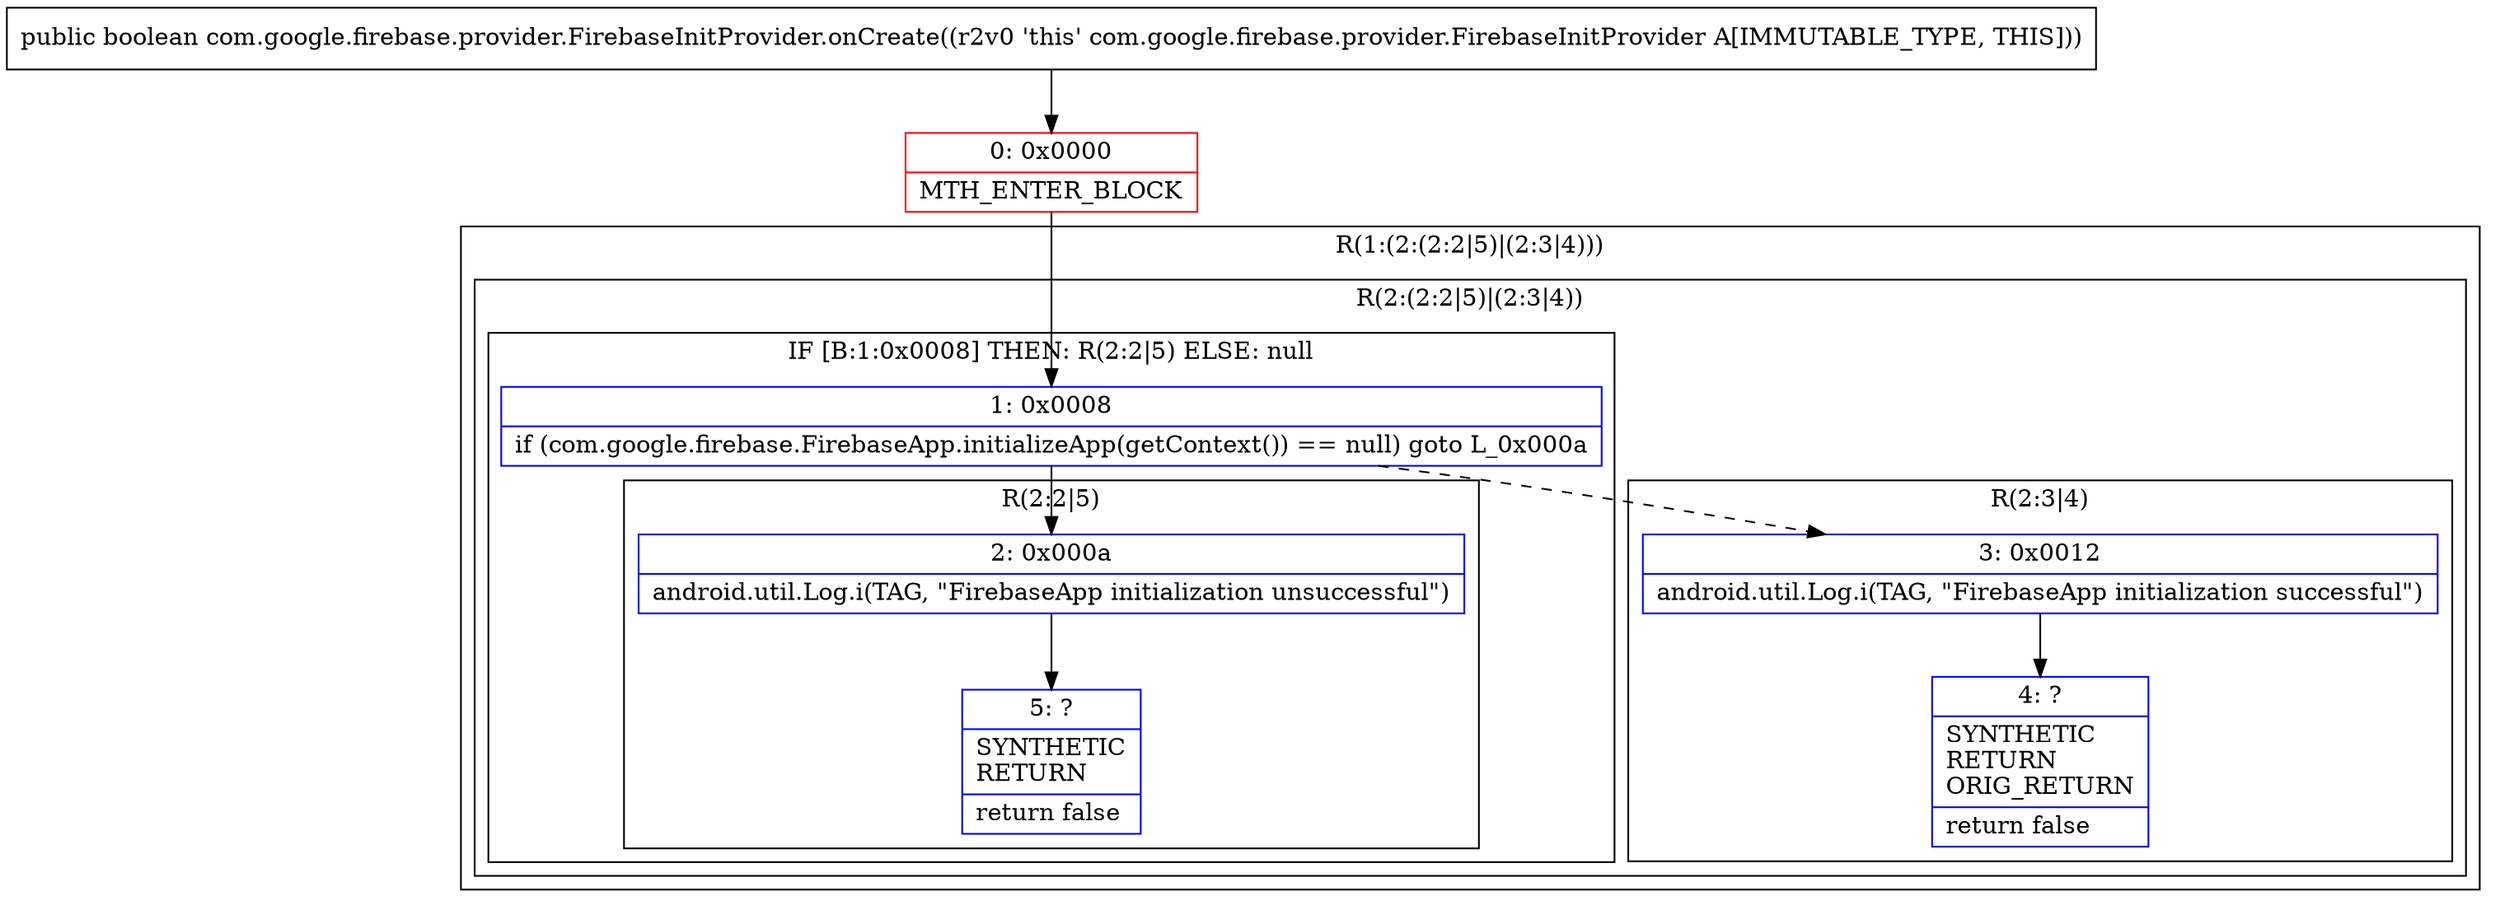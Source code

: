 digraph "CFG forcom.google.firebase.provider.FirebaseInitProvider.onCreate()Z" {
subgraph cluster_Region_2079413839 {
label = "R(1:(2:(2:2|5)|(2:3|4)))";
node [shape=record,color=blue];
subgraph cluster_Region_1970426340 {
label = "R(2:(2:2|5)|(2:3|4))";
node [shape=record,color=blue];
subgraph cluster_IfRegion_1808345928 {
label = "IF [B:1:0x0008] THEN: R(2:2|5) ELSE: null";
node [shape=record,color=blue];
Node_1 [shape=record,label="{1\:\ 0x0008|if (com.google.firebase.FirebaseApp.initializeApp(getContext()) == null) goto L_0x000a\l}"];
subgraph cluster_Region_1925120720 {
label = "R(2:2|5)";
node [shape=record,color=blue];
Node_2 [shape=record,label="{2\:\ 0x000a|android.util.Log.i(TAG, \"FirebaseApp initialization unsuccessful\")\l}"];
Node_5 [shape=record,label="{5\:\ ?|SYNTHETIC\lRETURN\l|return false\l}"];
}
}
subgraph cluster_Region_59597286 {
label = "R(2:3|4)";
node [shape=record,color=blue];
Node_3 [shape=record,label="{3\:\ 0x0012|android.util.Log.i(TAG, \"FirebaseApp initialization successful\")\l}"];
Node_4 [shape=record,label="{4\:\ ?|SYNTHETIC\lRETURN\lORIG_RETURN\l|return false\l}"];
}
}
}
Node_0 [shape=record,color=red,label="{0\:\ 0x0000|MTH_ENTER_BLOCK\l}"];
MethodNode[shape=record,label="{public boolean com.google.firebase.provider.FirebaseInitProvider.onCreate((r2v0 'this' com.google.firebase.provider.FirebaseInitProvider A[IMMUTABLE_TYPE, THIS])) }"];
MethodNode -> Node_0;
Node_1 -> Node_2;
Node_1 -> Node_3[style=dashed];
Node_2 -> Node_5;
Node_3 -> Node_4;
Node_0 -> Node_1;
}

